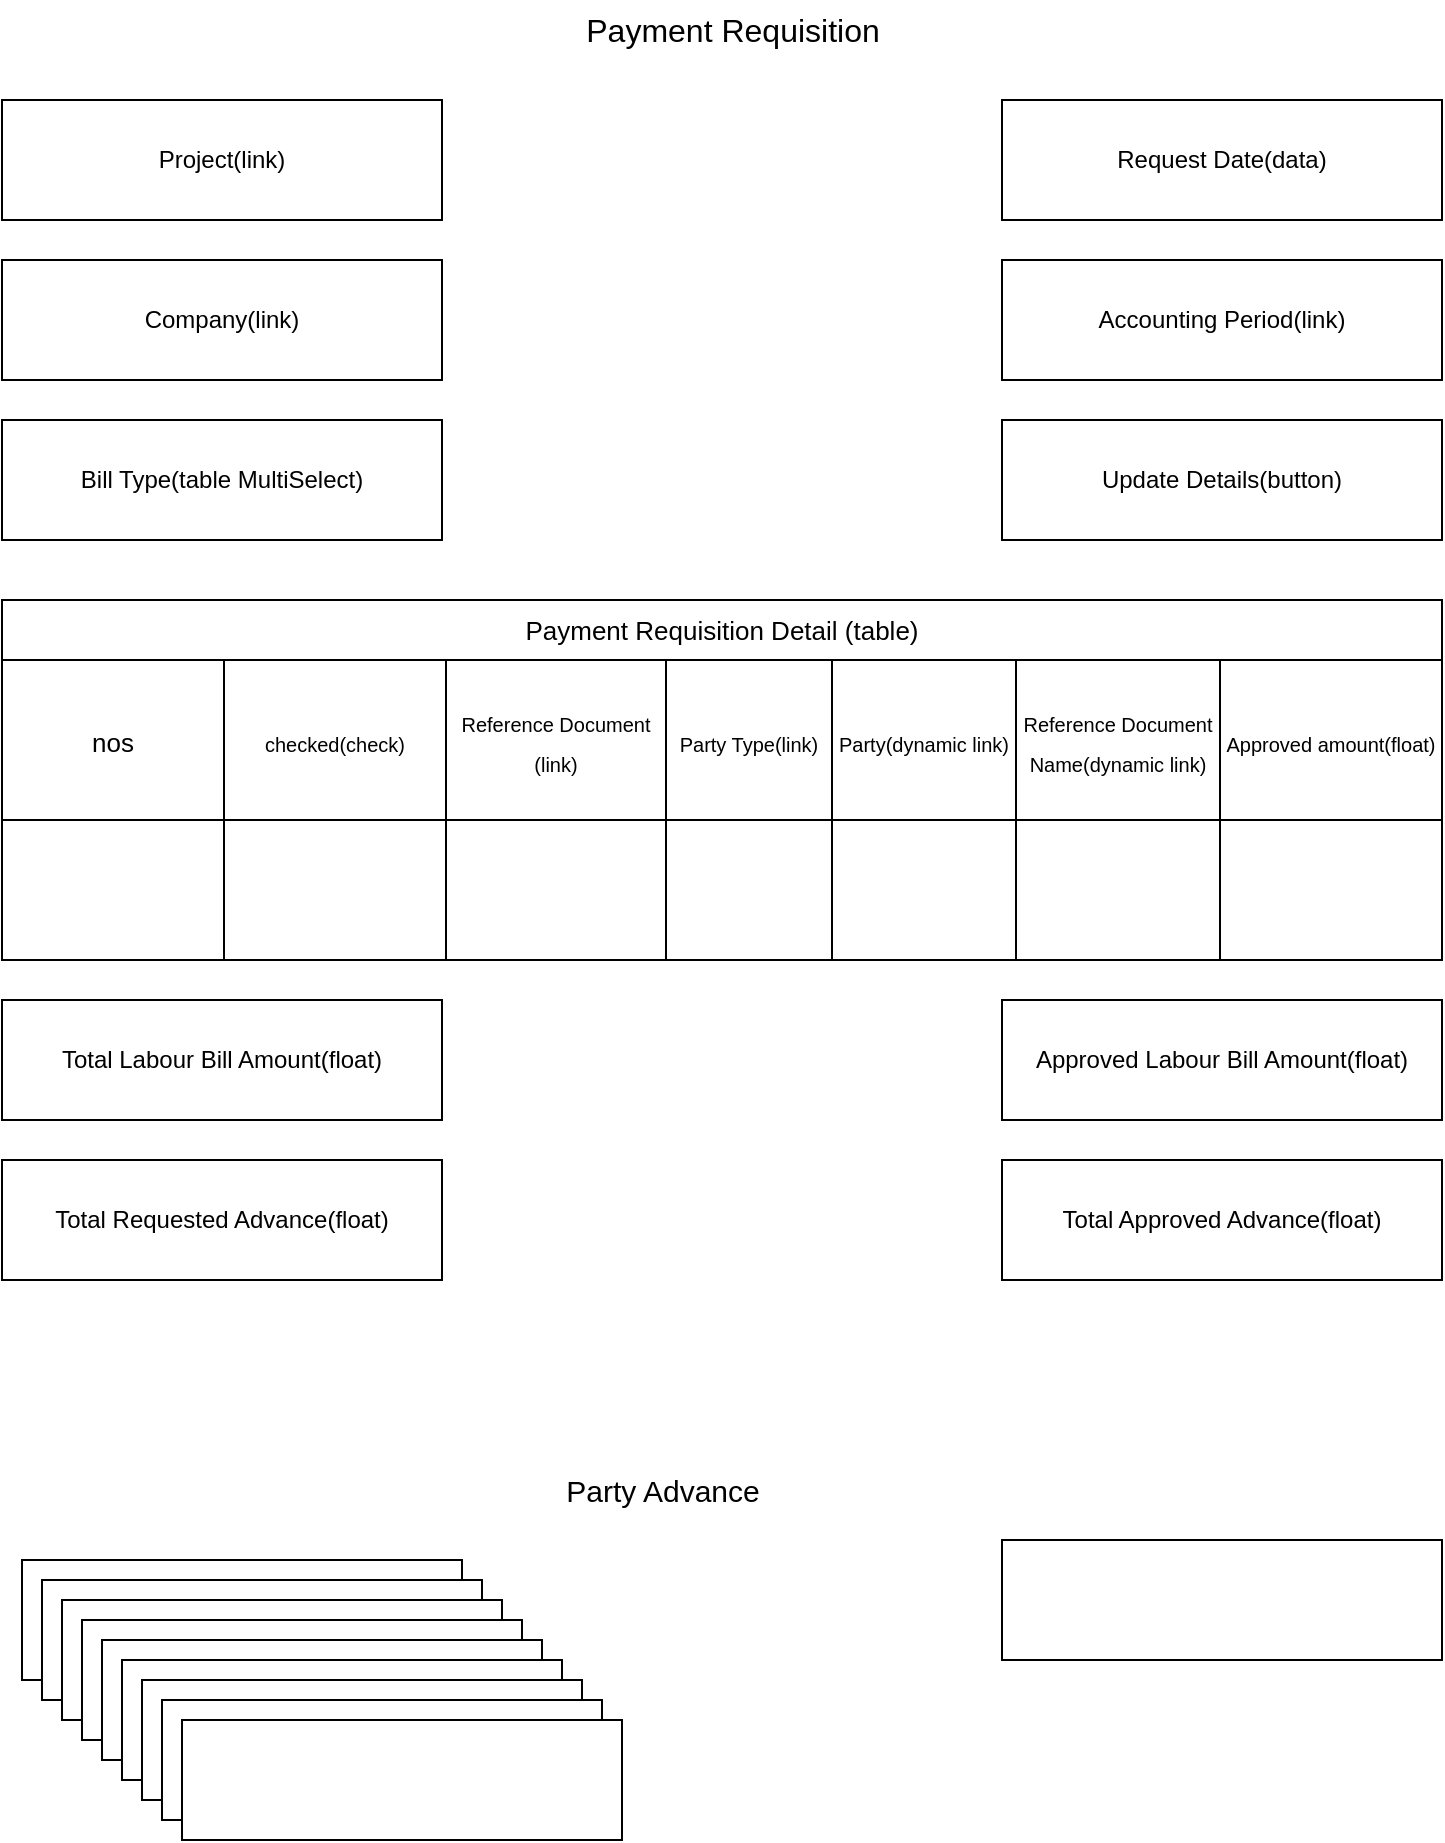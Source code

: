 <mxfile version="24.7.7">
  <diagram name="Page-1" id="MI-w_x9489XisZSU6sD4">
    <mxGraphModel dx="1434" dy="1823" grid="1" gridSize="10" guides="1" tooltips="1" connect="1" arrows="1" fold="1" page="1" pageScale="1" pageWidth="850" pageHeight="1100" math="0" shadow="0">
      <root>
        <mxCell id="0" />
        <mxCell id="1" parent="0" />
        <mxCell id="mucUF3vJUUNj1rYMLMM--1" value="Project(link)" style="rounded=0;whiteSpace=wrap;html=1;" vertex="1" parent="1">
          <mxGeometry x="60" y="-1040" width="220" height="60" as="geometry" />
        </mxCell>
        <mxCell id="mucUF3vJUUNj1rYMLMM--8" value="Request Date(data)" style="rounded=0;whiteSpace=wrap;html=1;" vertex="1" parent="1">
          <mxGeometry x="560" y="-1040" width="220" height="60" as="geometry" />
        </mxCell>
        <mxCell id="mucUF3vJUUNj1rYMLMM--13" value="&lt;font style=&quot;font-size: 16px;&quot;&gt;Payment Requisition&lt;/font&gt;" style="text;html=1;align=center;verticalAlign=middle;resizable=0;points=[];autosize=1;strokeColor=none;fillColor=none;" vertex="1" parent="1">
          <mxGeometry x="340" y="-1090" width="170" height="30" as="geometry" />
        </mxCell>
        <mxCell id="mucUF3vJUUNj1rYMLMM--15" value="&lt;font style=&quot;font-size: 15px;&quot;&gt;Party Advance&lt;/font&gt;" style="text;html=1;align=center;verticalAlign=middle;resizable=0;points=[];autosize=1;strokeColor=none;fillColor=none;" vertex="1" parent="1">
          <mxGeometry x="330" y="-360" width="120" height="30" as="geometry" />
        </mxCell>
        <mxCell id="mucUF3vJUUNj1rYMLMM--16" value="Company(link)" style="rounded=0;whiteSpace=wrap;html=1;" vertex="1" parent="1">
          <mxGeometry x="60" y="-960" width="220" height="60" as="geometry" />
        </mxCell>
        <mxCell id="mucUF3vJUUNj1rYMLMM--17" value="Total Approved Advance(float)" style="rounded=0;whiteSpace=wrap;html=1;" vertex="1" parent="1">
          <mxGeometry x="560" y="-510" width="220" height="60" as="geometry" />
        </mxCell>
        <mxCell id="mucUF3vJUUNj1rYMLMM--18" value="Total Requested Advance(float)" style="rounded=0;whiteSpace=wrap;html=1;" vertex="1" parent="1">
          <mxGeometry x="60" y="-510" width="220" height="60" as="geometry" />
        </mxCell>
        <mxCell id="mucUF3vJUUNj1rYMLMM--19" value="Approved Labour Bill Amount(float)" style="rounded=0;whiteSpace=wrap;html=1;" vertex="1" parent="1">
          <mxGeometry x="560" y="-590" width="220" height="60" as="geometry" />
        </mxCell>
        <mxCell id="mucUF3vJUUNj1rYMLMM--20" value="Total Labour Bill Amount(float)" style="rounded=0;whiteSpace=wrap;html=1;" vertex="1" parent="1">
          <mxGeometry x="60" y="-590" width="220" height="60" as="geometry" />
        </mxCell>
        <mxCell id="mucUF3vJUUNj1rYMLMM--21" value="Update Details(button)" style="rounded=0;whiteSpace=wrap;html=1;" vertex="1" parent="1">
          <mxGeometry x="560" y="-880" width="220" height="60" as="geometry" />
        </mxCell>
        <mxCell id="mucUF3vJUUNj1rYMLMM--22" value="Accounting Period(link)" style="rounded=0;whiteSpace=wrap;html=1;" vertex="1" parent="1">
          <mxGeometry x="560" y="-960" width="220" height="60" as="geometry" />
        </mxCell>
        <mxCell id="mucUF3vJUUNj1rYMLMM--23" value="Bill Type(table MultiSelect)" style="rounded=0;whiteSpace=wrap;html=1;" vertex="1" parent="1">
          <mxGeometry x="60" y="-880" width="220" height="60" as="geometry" />
        </mxCell>
        <mxCell id="mucUF3vJUUNj1rYMLMM--24" value="" style="shape=table;startSize=0;container=1;collapsible=0;childLayout=tableLayout;fontSize=16;" vertex="1" parent="1">
          <mxGeometry x="60" y="-760" width="720" height="150" as="geometry" />
        </mxCell>
        <mxCell id="mucUF3vJUUNj1rYMLMM--25" value="" style="shape=tableRow;horizontal=0;startSize=0;swimlaneHead=0;swimlaneBody=0;strokeColor=inherit;top=0;left=0;bottom=0;right=0;collapsible=0;dropTarget=0;fillColor=none;points=[[0,0.5],[1,0.5]];portConstraint=eastwest;fontSize=16;" vertex="1" parent="mucUF3vJUUNj1rYMLMM--24">
          <mxGeometry width="720" height="80" as="geometry" />
        </mxCell>
        <mxCell id="mucUF3vJUUNj1rYMLMM--65" value="&lt;font style=&quot;font-size: 13px;&quot;&gt;nos&lt;/font&gt;" style="shape=partialRectangle;html=1;whiteSpace=wrap;connectable=0;strokeColor=inherit;overflow=hidden;fillColor=none;top=0;left=0;bottom=0;right=0;pointerEvents=1;fontSize=16;" vertex="1" parent="mucUF3vJUUNj1rYMLMM--25">
          <mxGeometry width="111" height="80" as="geometry">
            <mxRectangle width="111" height="80" as="alternateBounds" />
          </mxGeometry>
        </mxCell>
        <mxCell id="mucUF3vJUUNj1rYMLMM--59" value="&lt;font style=&quot;font-size: 10px;&quot;&gt;checked(check)&lt;/font&gt;" style="shape=partialRectangle;html=1;whiteSpace=wrap;connectable=0;strokeColor=inherit;overflow=hidden;fillColor=none;top=0;left=0;bottom=0;right=0;pointerEvents=1;fontSize=16;" vertex="1" parent="mucUF3vJUUNj1rYMLMM--25">
          <mxGeometry x="111" width="111" height="80" as="geometry">
            <mxRectangle width="111" height="80" as="alternateBounds" />
          </mxGeometry>
        </mxCell>
        <mxCell id="mucUF3vJUUNj1rYMLMM--26" value="&lt;font style=&quot;font-size: 10px;&quot;&gt;Reference Document (link)&lt;/font&gt;" style="shape=partialRectangle;html=1;whiteSpace=wrap;connectable=0;strokeColor=inherit;overflow=hidden;fillColor=none;top=0;left=0;bottom=0;right=0;pointerEvents=1;fontSize=16;" vertex="1" parent="mucUF3vJUUNj1rYMLMM--25">
          <mxGeometry x="222" width="110" height="80" as="geometry">
            <mxRectangle width="110" height="80" as="alternateBounds" />
          </mxGeometry>
        </mxCell>
        <mxCell id="mucUF3vJUUNj1rYMLMM--50" value="&lt;font style=&quot;font-size: 10px;&quot;&gt;Party Type(link)&lt;/font&gt;" style="shape=partialRectangle;html=1;whiteSpace=wrap;connectable=0;strokeColor=inherit;overflow=hidden;fillColor=none;top=0;left=0;bottom=0;right=0;pointerEvents=1;fontSize=16;" vertex="1" parent="mucUF3vJUUNj1rYMLMM--25">
          <mxGeometry x="332" width="83" height="80" as="geometry">
            <mxRectangle width="83" height="80" as="alternateBounds" />
          </mxGeometry>
        </mxCell>
        <mxCell id="mucUF3vJUUNj1rYMLMM--27" value="&lt;font size=&quot;1&quot;&gt;Party(dynamic link)&lt;/font&gt;" style="shape=partialRectangle;html=1;whiteSpace=wrap;connectable=0;strokeColor=inherit;overflow=hidden;fillColor=none;top=0;left=0;bottom=0;right=0;pointerEvents=1;fontSize=16;" vertex="1" parent="mucUF3vJUUNj1rYMLMM--25">
          <mxGeometry x="415" width="92" height="80" as="geometry">
            <mxRectangle width="92" height="80" as="alternateBounds" />
          </mxGeometry>
        </mxCell>
        <mxCell id="mucUF3vJUUNj1rYMLMM--56" value="&lt;font style=&quot;font-size: 10px;&quot;&gt;Reference Document Name(dynamic link)&lt;/font&gt;" style="shape=partialRectangle;html=1;whiteSpace=wrap;connectable=0;strokeColor=inherit;overflow=hidden;fillColor=none;top=0;left=0;bottom=0;right=0;pointerEvents=1;fontSize=16;" vertex="1" parent="mucUF3vJUUNj1rYMLMM--25">
          <mxGeometry x="507" width="102" height="80" as="geometry">
            <mxRectangle width="102" height="80" as="alternateBounds" />
          </mxGeometry>
        </mxCell>
        <mxCell id="mucUF3vJUUNj1rYMLMM--53" value="&lt;font style=&quot;font-size: 10px;&quot;&gt;Approved amount(float)&lt;/font&gt;" style="shape=partialRectangle;html=1;whiteSpace=wrap;connectable=0;strokeColor=inherit;overflow=hidden;fillColor=none;top=0;left=0;bottom=0;right=0;pointerEvents=1;fontSize=16;" vertex="1" parent="mucUF3vJUUNj1rYMLMM--25">
          <mxGeometry x="609" width="111" height="80" as="geometry">
            <mxRectangle width="111" height="80" as="alternateBounds" />
          </mxGeometry>
        </mxCell>
        <mxCell id="mucUF3vJUUNj1rYMLMM--33" value="" style="shape=tableRow;horizontal=0;startSize=0;swimlaneHead=0;swimlaneBody=0;strokeColor=inherit;top=0;left=0;bottom=0;right=0;collapsible=0;dropTarget=0;fillColor=none;points=[[0,0.5],[1,0.5]];portConstraint=eastwest;fontSize=16;" vertex="1" parent="mucUF3vJUUNj1rYMLMM--24">
          <mxGeometry y="80" width="720" height="70" as="geometry" />
        </mxCell>
        <mxCell id="mucUF3vJUUNj1rYMLMM--67" style="shape=partialRectangle;html=1;whiteSpace=wrap;connectable=0;strokeColor=inherit;overflow=hidden;fillColor=none;top=0;left=0;bottom=0;right=0;pointerEvents=1;fontSize=16;" vertex="1" parent="mucUF3vJUUNj1rYMLMM--33">
          <mxGeometry width="111" height="70" as="geometry">
            <mxRectangle width="111" height="70" as="alternateBounds" />
          </mxGeometry>
        </mxCell>
        <mxCell id="mucUF3vJUUNj1rYMLMM--61" style="shape=partialRectangle;html=1;whiteSpace=wrap;connectable=0;strokeColor=inherit;overflow=hidden;fillColor=none;top=0;left=0;bottom=0;right=0;pointerEvents=1;fontSize=16;" vertex="1" parent="mucUF3vJUUNj1rYMLMM--33">
          <mxGeometry x="111" width="111" height="70" as="geometry">
            <mxRectangle width="111" height="70" as="alternateBounds" />
          </mxGeometry>
        </mxCell>
        <mxCell id="mucUF3vJUUNj1rYMLMM--34" value="" style="shape=partialRectangle;html=1;whiteSpace=wrap;connectable=0;strokeColor=inherit;overflow=hidden;fillColor=none;top=0;left=0;bottom=0;right=0;pointerEvents=1;fontSize=16;" vertex="1" parent="mucUF3vJUUNj1rYMLMM--33">
          <mxGeometry x="222" width="110" height="70" as="geometry">
            <mxRectangle width="110" height="70" as="alternateBounds" />
          </mxGeometry>
        </mxCell>
        <mxCell id="mucUF3vJUUNj1rYMLMM--52" style="shape=partialRectangle;html=1;whiteSpace=wrap;connectable=0;strokeColor=inherit;overflow=hidden;fillColor=none;top=0;left=0;bottom=0;right=0;pointerEvents=1;fontSize=16;" vertex="1" parent="mucUF3vJUUNj1rYMLMM--33">
          <mxGeometry x="332" width="83" height="70" as="geometry">
            <mxRectangle width="83" height="70" as="alternateBounds" />
          </mxGeometry>
        </mxCell>
        <mxCell id="mucUF3vJUUNj1rYMLMM--35" value="" style="shape=partialRectangle;html=1;whiteSpace=wrap;connectable=0;strokeColor=inherit;overflow=hidden;fillColor=none;top=0;left=0;bottom=0;right=0;pointerEvents=1;fontSize=16;" vertex="1" parent="mucUF3vJUUNj1rYMLMM--33">
          <mxGeometry x="415" width="92" height="70" as="geometry">
            <mxRectangle width="92" height="70" as="alternateBounds" />
          </mxGeometry>
        </mxCell>
        <mxCell id="mucUF3vJUUNj1rYMLMM--58" style="shape=partialRectangle;html=1;whiteSpace=wrap;connectable=0;strokeColor=inherit;overflow=hidden;fillColor=none;top=0;left=0;bottom=0;right=0;pointerEvents=1;fontSize=16;" vertex="1" parent="mucUF3vJUUNj1rYMLMM--33">
          <mxGeometry x="507" width="102" height="70" as="geometry">
            <mxRectangle width="102" height="70" as="alternateBounds" />
          </mxGeometry>
        </mxCell>
        <mxCell id="mucUF3vJUUNj1rYMLMM--55" style="shape=partialRectangle;html=1;whiteSpace=wrap;connectable=0;strokeColor=inherit;overflow=hidden;fillColor=none;top=0;left=0;bottom=0;right=0;pointerEvents=1;fontSize=16;" vertex="1" parent="mucUF3vJUUNj1rYMLMM--33">
          <mxGeometry x="609" width="111" height="70" as="geometry">
            <mxRectangle width="111" height="70" as="alternateBounds" />
          </mxGeometry>
        </mxCell>
        <mxCell id="mucUF3vJUUNj1rYMLMM--73" value="&lt;span style=&quot;text-wrap: nowrap;&quot;&gt;&lt;font style=&quot;font-size: 13px;&quot;&gt;Payment Requisition Detail (table)&lt;/font&gt;&lt;/span&gt;" style="whiteSpace=wrap;html=1;align=center;" vertex="1" parent="1">
          <mxGeometry x="60" y="-790" width="720" height="30" as="geometry" />
        </mxCell>
        <mxCell id="mucUF3vJUUNj1rYMLMM--74" value="" style="rounded=0;whiteSpace=wrap;html=1;" vertex="1" parent="1">
          <mxGeometry x="70" y="-310" width="220" height="60" as="geometry" />
        </mxCell>
        <mxCell id="mucUF3vJUUNj1rYMLMM--75" value="" style="rounded=0;whiteSpace=wrap;html=1;" vertex="1" parent="1">
          <mxGeometry x="80" y="-300" width="220" height="60" as="geometry" />
        </mxCell>
        <mxCell id="mucUF3vJUUNj1rYMLMM--76" value="" style="rounded=0;whiteSpace=wrap;html=1;" vertex="1" parent="1">
          <mxGeometry x="90" y="-290" width="220" height="60" as="geometry" />
        </mxCell>
        <mxCell id="mucUF3vJUUNj1rYMLMM--77" value="" style="rounded=0;whiteSpace=wrap;html=1;" vertex="1" parent="1">
          <mxGeometry x="100" y="-280" width="220" height="60" as="geometry" />
        </mxCell>
        <mxCell id="mucUF3vJUUNj1rYMLMM--78" value="" style="rounded=0;whiteSpace=wrap;html=1;" vertex="1" parent="1">
          <mxGeometry x="110" y="-270" width="220" height="60" as="geometry" />
        </mxCell>
        <mxCell id="mucUF3vJUUNj1rYMLMM--79" value="" style="rounded=0;whiteSpace=wrap;html=1;" vertex="1" parent="1">
          <mxGeometry x="120" y="-260" width="220" height="60" as="geometry" />
        </mxCell>
        <mxCell id="mucUF3vJUUNj1rYMLMM--80" value="" style="rounded=0;whiteSpace=wrap;html=1;" vertex="1" parent="1">
          <mxGeometry x="130" y="-250" width="220" height="60" as="geometry" />
        </mxCell>
        <mxCell id="mucUF3vJUUNj1rYMLMM--81" value="" style="rounded=0;whiteSpace=wrap;html=1;" vertex="1" parent="1">
          <mxGeometry x="140" y="-240" width="220" height="60" as="geometry" />
        </mxCell>
        <mxCell id="mucUF3vJUUNj1rYMLMM--82" value="" style="rounded=0;whiteSpace=wrap;html=1;" vertex="1" parent="1">
          <mxGeometry x="150" y="-230" width="220" height="60" as="geometry" />
        </mxCell>
        <mxCell id="mucUF3vJUUNj1rYMLMM--83" value="" style="rounded=0;whiteSpace=wrap;html=1;" vertex="1" parent="1">
          <mxGeometry x="560" y="-320" width="220" height="60" as="geometry" />
        </mxCell>
      </root>
    </mxGraphModel>
  </diagram>
</mxfile>

